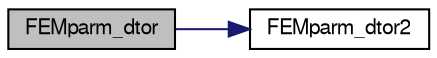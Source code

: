 digraph "FEMparm_dtor"
{
  edge [fontname="FreeSans",fontsize="10",labelfontname="FreeSans",labelfontsize="10"];
  node [fontname="FreeSans",fontsize="10",shape=record];
  rankdir="LR";
  Node1 [label="FEMparm_dtor",height=0.2,width=0.4,color="black", fillcolor="grey75", style="filled" fontcolor="black"];
  Node1 -> Node2 [color="midnightblue",fontsize="10",style="solid",fontname="FreeSans"];
  Node2 [label="FEMparm_dtor2",height=0.2,width=0.4,color="black", fillcolor="white", style="filled",URL="$group___f_e_mparm.html#gae75199b1b6ac6900380fb6996a040852",tooltip="FORTRAN stub for object destructor."];
}
